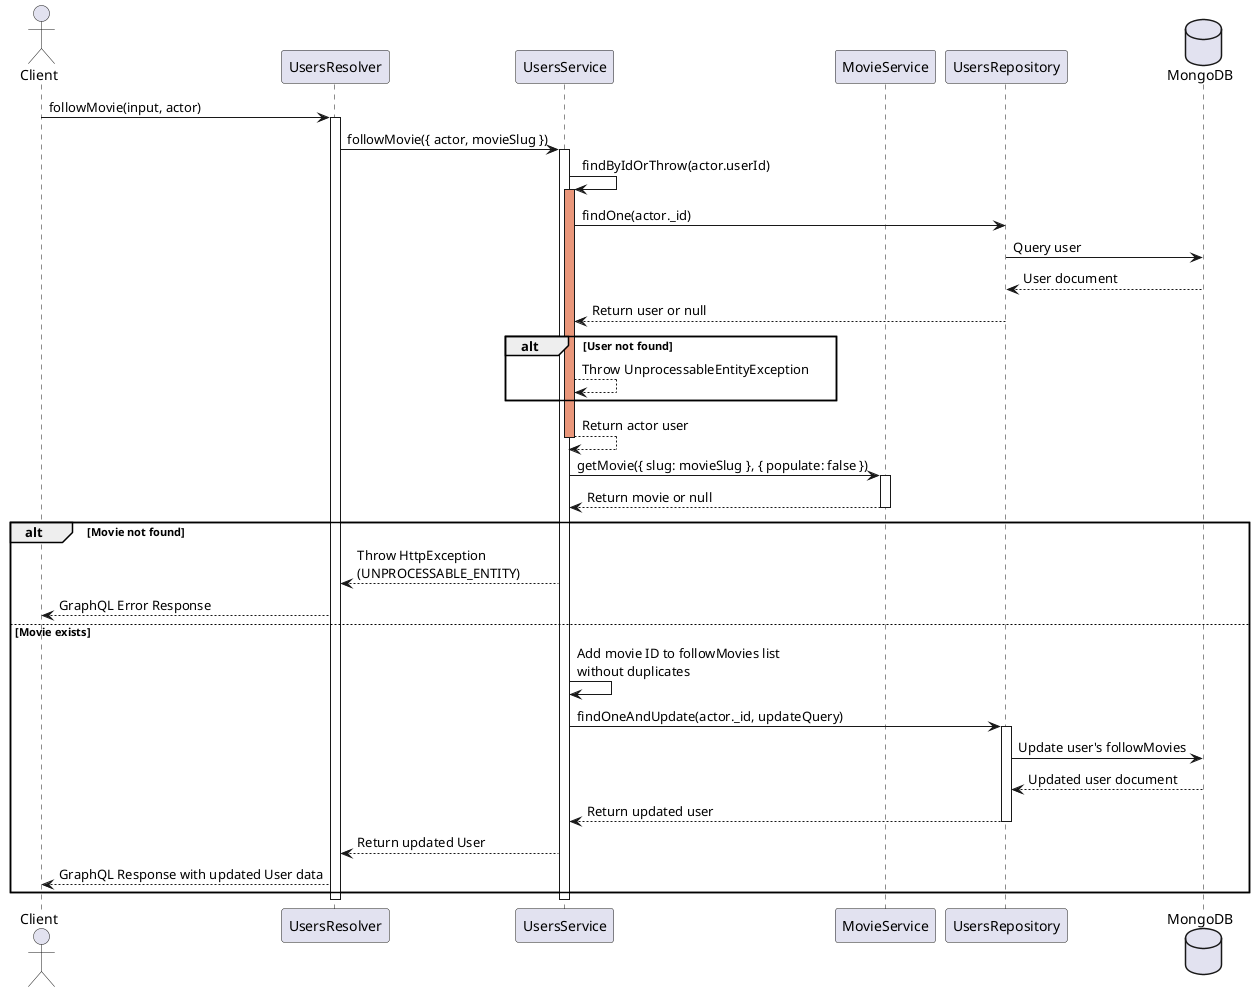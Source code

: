 @startuml User Follow Movie Flow

actor "Client" as Client
participant "UsersResolver" as Resolver
participant "UsersService" as Service
participant "MovieService" as MovieService
participant "UsersRepository" as Repository
database "MongoDB" as DB

Client -> Resolver: followMovie(input, actor)
activate Resolver

Resolver -> Service: followMovie({ actor, movieSlug })
activate Service

Service -> Service: findByIdOrThrow(actor.userId)
activate Service #DarkSalmon
Service -> Repository: findOne(actor._id)
Repository -> DB: Query user
DB --> Repository: User document
Repository --> Service: Return user or null
alt User not found
    Service --> Service: Throw UnprocessableEntityException
end
Service --> Service: Return actor user
deactivate Service

Service -> MovieService: getMovie({ slug: movieSlug }, { populate: false })
activate MovieService
MovieService --> Service: Return movie or null
deactivate MovieService

alt Movie not found
    Service --> Resolver: Throw HttpException\n(UNPROCESSABLE_ENTITY)
    Resolver --> Client: GraphQL Error Response
else Movie exists
    Service -> Service: Add movie ID to followMovies list\nwithout duplicates
    
    Service -> Repository: findOneAndUpdate(actor._id, updateQuery)
    activate Repository
    Repository -> DB: Update user's followMovies
    DB --> Repository: Updated user document
    Repository --> Service: Return updated user
    deactivate Repository
    
    Service --> Resolver: Return updated User
    Resolver --> Client: GraphQL Response with updated User data
end

deactivate Service
deactivate Resolver

@enduml 